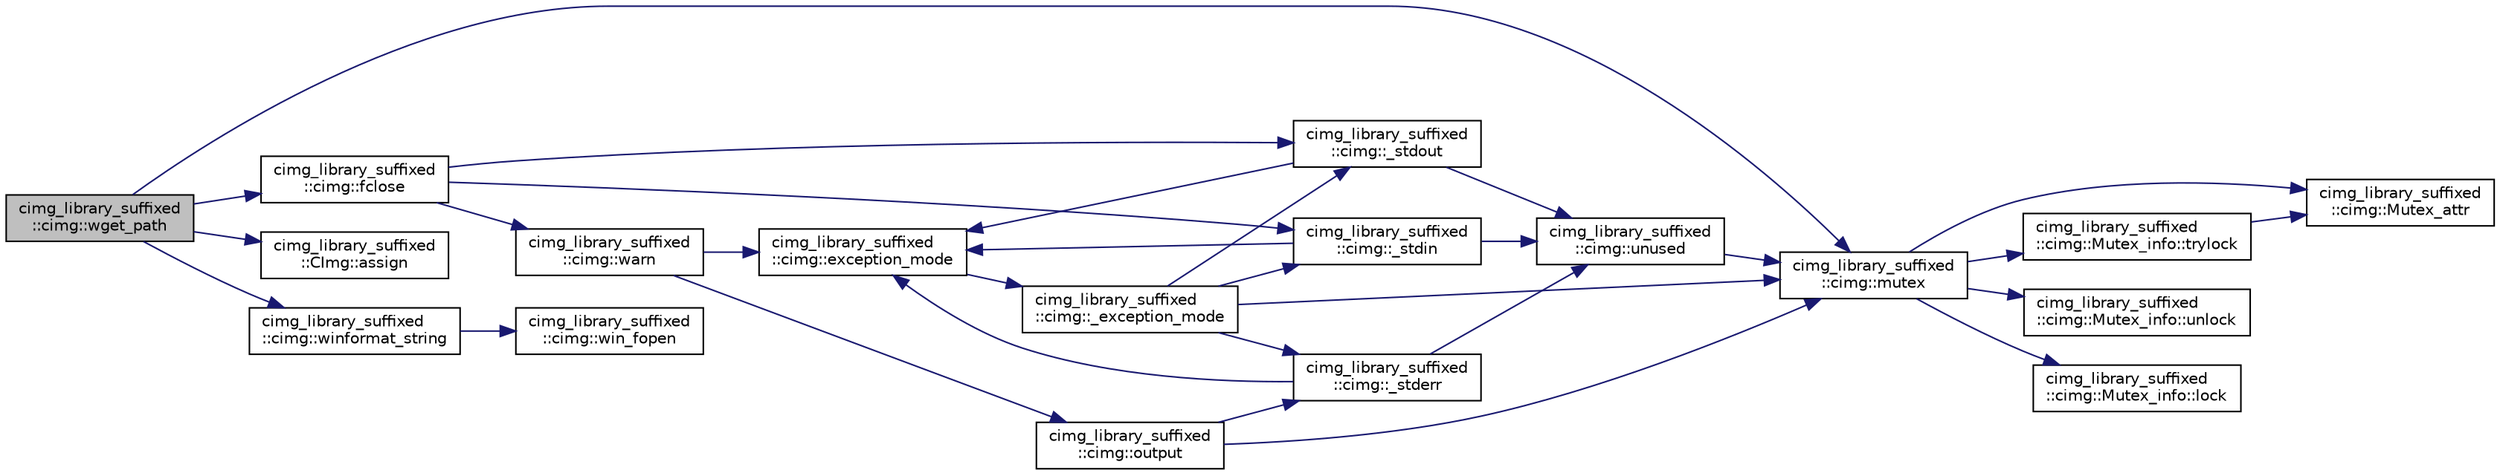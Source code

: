 digraph "cimg_library_suffixed::cimg::wget_path"
{
  edge [fontname="Helvetica",fontsize="10",labelfontname="Helvetica",labelfontsize="10"];
  node [fontname="Helvetica",fontsize="10",shape=record];
  rankdir="LR";
  Node4780 [label="cimg_library_suffixed\l::cimg::wget_path",height=0.2,width=0.4,color="black", fillcolor="grey75", style="filled", fontcolor="black"];
  Node4780 -> Node4781 [color="midnightblue",fontsize="10",style="solid",fontname="Helvetica"];
  Node4781 [label="cimg_library_suffixed\l::cimg::mutex",height=0.2,width=0.4,color="black", fillcolor="white", style="filled",URL="$namespacecimg__library__suffixed_1_1cimg.html#a9e739e4b4ac058abfba069466617b914"];
  Node4781 -> Node4782 [color="midnightblue",fontsize="10",style="solid",fontname="Helvetica"];
  Node4782 [label="cimg_library_suffixed\l::cimg::Mutex_attr",height=0.2,width=0.4,color="black", fillcolor="white", style="filled",URL="$namespacecimg__library__suffixed_1_1cimg.html#aa0e1bc96ae6e235dc5b67b8b0a466166"];
  Node4781 -> Node4783 [color="midnightblue",fontsize="10",style="solid",fontname="Helvetica"];
  Node4783 [label="cimg_library_suffixed\l::cimg::Mutex_info::unlock",height=0.2,width=0.4,color="black", fillcolor="white", style="filled",URL="$structcimg__library__suffixed_1_1cimg_1_1_mutex__info.html#afac3fa5f107ad4795fb867050f616555"];
  Node4781 -> Node4784 [color="midnightblue",fontsize="10",style="solid",fontname="Helvetica"];
  Node4784 [label="cimg_library_suffixed\l::cimg::Mutex_info::lock",height=0.2,width=0.4,color="black", fillcolor="white", style="filled",URL="$structcimg__library__suffixed_1_1cimg_1_1_mutex__info.html#a6cc8e26847a1aa649febed03d70182e7"];
  Node4781 -> Node4785 [color="midnightblue",fontsize="10",style="solid",fontname="Helvetica"];
  Node4785 [label="cimg_library_suffixed\l::cimg::Mutex_info::trylock",height=0.2,width=0.4,color="black", fillcolor="white", style="filled",URL="$structcimg__library__suffixed_1_1cimg_1_1_mutex__info.html#a9bf4ed1e1dfe6f28fa6250cd04f3c900"];
  Node4785 -> Node4782 [color="midnightblue",fontsize="10",style="solid",fontname="Helvetica"];
  Node4780 -> Node4786 [color="midnightblue",fontsize="10",style="solid",fontname="Helvetica"];
  Node4786 [label="cimg_library_suffixed\l::CImg::assign",height=0.2,width=0.4,color="black", fillcolor="white", style="filled",URL="$structcimg__library__suffixed_1_1_c_img.html#a82cf529dfcb37cbd01ad7f9bd76795d7",tooltip="Construct empty image . "];
  Node4780 -> Node4787 [color="midnightblue",fontsize="10",style="solid",fontname="Helvetica"];
  Node4787 [label="cimg_library_suffixed\l::cimg::fclose",height=0.2,width=0.4,color="black", fillcolor="white", style="filled",URL="$namespacecimg__library__suffixed_1_1cimg.html#ac436b94e6ffef5fd420bb3d7c05fd416",tooltip="Close a file. "];
  Node4787 -> Node4788 [color="midnightblue",fontsize="10",style="solid",fontname="Helvetica"];
  Node4788 [label="cimg_library_suffixed\l::cimg::warn",height=0.2,width=0.4,color="black", fillcolor="white", style="filled",URL="$namespacecimg__library__suffixed_1_1cimg.html#acfd3624d72ed7f79c82ec45646c685e7",tooltip="Display a warning message on the default output stream. "];
  Node4788 -> Node4789 [color="midnightblue",fontsize="10",style="solid",fontname="Helvetica"];
  Node4789 [label="cimg_library_suffixed\l::cimg::exception_mode",height=0.2,width=0.4,color="black", fillcolor="white", style="filled",URL="$namespacecimg__library__suffixed_1_1cimg.html#aeafab144366eddd11360f32f468fa4af",tooltip="Set current  exception mode. "];
  Node4789 -> Node4790 [color="midnightblue",fontsize="10",style="solid",fontname="Helvetica"];
  Node4790 [label="cimg_library_suffixed\l::cimg::_exception_mode",height=0.2,width=0.4,color="black", fillcolor="white", style="filled",URL="$namespacecimg__library__suffixed_1_1cimg.html#a6c578f866de2be9be7e385d693c758c8"];
  Node4790 -> Node4781 [color="midnightblue",fontsize="10",style="solid",fontname="Helvetica"];
  Node4790 -> Node4791 [color="midnightblue",fontsize="10",style="solid",fontname="Helvetica"];
  Node4791 [label="cimg_library_suffixed\l::cimg::_stdin",height=0.2,width=0.4,color="black", fillcolor="white", style="filled",URL="$namespacecimg__library__suffixed_1_1cimg.html#a01a3b743897290604513ea6d847c9886"];
  Node4791 -> Node4792 [color="midnightblue",fontsize="10",style="solid",fontname="Helvetica"];
  Node4792 [label="cimg_library_suffixed\l::cimg::unused",height=0.2,width=0.4,color="black", fillcolor="white", style="filled",URL="$namespacecimg__library__suffixed_1_1cimg.html#a79aef0cbcf66ceb71c2b74cb66b4deb2",tooltip="Avoid warning messages due to unused parameters. Do nothing actually. "];
  Node4792 -> Node4781 [color="midnightblue",fontsize="10",style="solid",fontname="Helvetica"];
  Node4791 -> Node4789 [color="midnightblue",fontsize="10",style="solid",fontname="Helvetica"];
  Node4790 -> Node4793 [color="midnightblue",fontsize="10",style="solid",fontname="Helvetica"];
  Node4793 [label="cimg_library_suffixed\l::cimg::_stdout",height=0.2,width=0.4,color="black", fillcolor="white", style="filled",URL="$namespacecimg__library__suffixed_1_1cimg.html#a493220746e5df3466568bd7862825008"];
  Node4793 -> Node4792 [color="midnightblue",fontsize="10",style="solid",fontname="Helvetica"];
  Node4793 -> Node4789 [color="midnightblue",fontsize="10",style="solid",fontname="Helvetica"];
  Node4790 -> Node4794 [color="midnightblue",fontsize="10",style="solid",fontname="Helvetica"];
  Node4794 [label="cimg_library_suffixed\l::cimg::_stderr",height=0.2,width=0.4,color="black", fillcolor="white", style="filled",URL="$namespacecimg__library__suffixed_1_1cimg.html#aab8db7528c32a8fd3a3dc471e662782e"];
  Node4794 -> Node4792 [color="midnightblue",fontsize="10",style="solid",fontname="Helvetica"];
  Node4794 -> Node4789 [color="midnightblue",fontsize="10",style="solid",fontname="Helvetica"];
  Node4788 -> Node4795 [color="midnightblue",fontsize="10",style="solid",fontname="Helvetica"];
  Node4795 [label="cimg_library_suffixed\l::cimg::output",height=0.2,width=0.4,color="black", fillcolor="white", style="filled",URL="$namespacecimg__library__suffixed_1_1cimg.html#ada686776cc71803df391eea79cd1b3e5",tooltip="Get/set default output stream for the  library messages. "];
  Node4795 -> Node4781 [color="midnightblue",fontsize="10",style="solid",fontname="Helvetica"];
  Node4795 -> Node4794 [color="midnightblue",fontsize="10",style="solid",fontname="Helvetica"];
  Node4787 -> Node4791 [color="midnightblue",fontsize="10",style="solid",fontname="Helvetica"];
  Node4787 -> Node4793 [color="midnightblue",fontsize="10",style="solid",fontname="Helvetica"];
  Node4780 -> Node4796 [color="midnightblue",fontsize="10",style="solid",fontname="Helvetica"];
  Node4796 [label="cimg_library_suffixed\l::cimg::winformat_string",height=0.2,width=0.4,color="black", fillcolor="white", style="filled",URL="$namespacecimg__library__suffixed_1_1cimg.html#a1b401761f9f3c1d01de8ec6ef6bec731"];
  Node4796 -> Node4797 [color="midnightblue",fontsize="10",style="solid",fontname="Helvetica"];
  Node4797 [label="cimg_library_suffixed\l::cimg::win_fopen",height=0.2,width=0.4,color="black", fillcolor="white", style="filled",URL="$namespacecimg__library__suffixed_1_1cimg.html#a9d486931d7eb759c7268b09a62cd3d28"];
}
